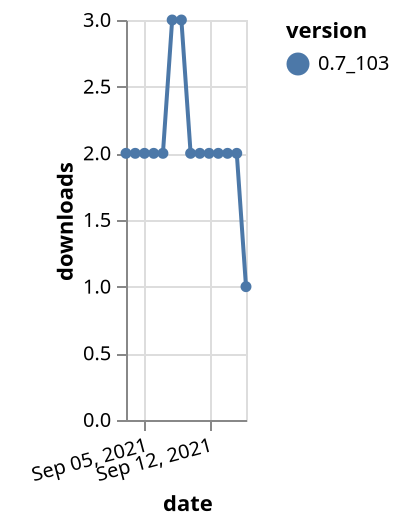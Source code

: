 {"$schema": "https://vega.github.io/schema/vega-lite/v5.json", "description": "A simple bar chart with embedded data.", "data": {"values": [{"date": "2021-09-03", "total": 2773, "delta": 2, "version": "0.7_103"}, {"date": "2021-09-04", "total": 2775, "delta": 2, "version": "0.7_103"}, {"date": "2021-09-05", "total": 2777, "delta": 2, "version": "0.7_103"}, {"date": "2021-09-06", "total": 2779, "delta": 2, "version": "0.7_103"}, {"date": "2021-09-07", "total": 2781, "delta": 2, "version": "0.7_103"}, {"date": "2021-09-08", "total": 2784, "delta": 3, "version": "0.7_103"}, {"date": "2021-09-09", "total": 2787, "delta": 3, "version": "0.7_103"}, {"date": "2021-09-10", "total": 2789, "delta": 2, "version": "0.7_103"}, {"date": "2021-09-11", "total": 2791, "delta": 2, "version": "0.7_103"}, {"date": "2021-09-12", "total": 2793, "delta": 2, "version": "0.7_103"}, {"date": "2021-09-13", "total": 2795, "delta": 2, "version": "0.7_103"}, {"date": "2021-09-14", "total": 2797, "delta": 2, "version": "0.7_103"}, {"date": "2021-09-15", "total": 2799, "delta": 2, "version": "0.7_103"}, {"date": "2021-09-16", "total": 2800, "delta": 1, "version": "0.7_103"}]}, "width": "container", "mark": {"type": "line", "point": {"filled": true}}, "encoding": {"x": {"field": "date", "type": "temporal", "timeUnit": "yearmonthdate", "title": "date", "axis": {"labelAngle": -15}}, "y": {"field": "delta", "type": "quantitative", "title": "downloads"}, "color": {"field": "version", "type": "nominal"}, "tooltip": {"field": "delta"}}}